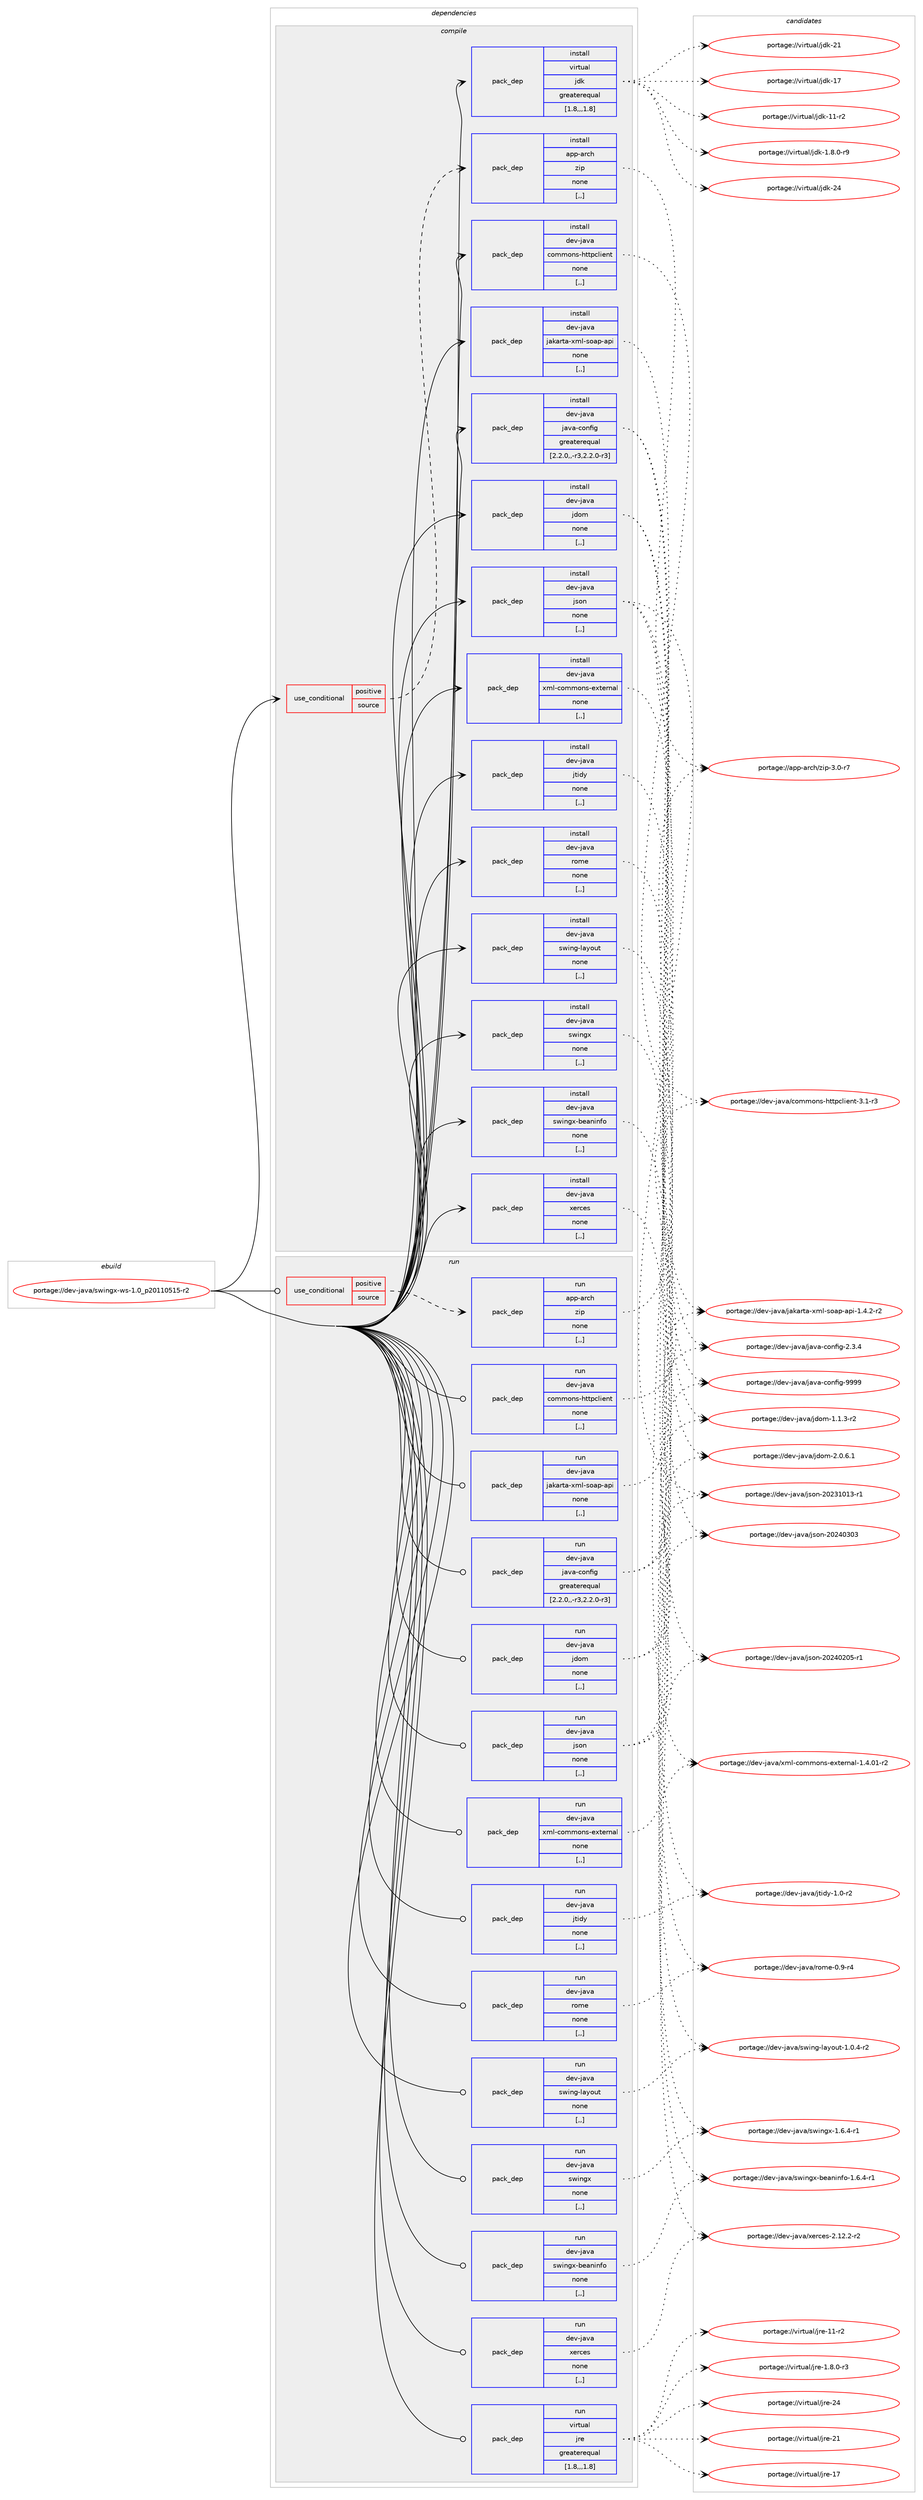 digraph prolog {

# *************
# Graph options
# *************

newrank=true;
concentrate=true;
compound=true;
graph [rankdir=LR,fontname=Helvetica,fontsize=10,ranksep=1.5];#, ranksep=2.5, nodesep=0.2];
edge  [arrowhead=vee];
node  [fontname=Helvetica,fontsize=10];

# **********
# The ebuild
# **********

subgraph cluster_leftcol {
color=gray;
label=<<i>ebuild</i>>;
id [label="portage://dev-java/swingx-ws-1.0_p20110515-r2", color=red, width=4, href="../dev-java/swingx-ws-1.0_p20110515-r2.svg"];
}

# ****************
# The dependencies
# ****************

subgraph cluster_midcol {
color=gray;
label=<<i>dependencies</i>>;
subgraph cluster_compile {
fillcolor="#eeeeee";
style=filled;
label=<<i>compile</i>>;
subgraph cond22504 {
dependency97644 [label=<<TABLE BORDER="0" CELLBORDER="1" CELLSPACING="0" CELLPADDING="4"><TR><TD ROWSPAN="3" CELLPADDING="10">use_conditional</TD></TR><TR><TD>positive</TD></TR><TR><TD>source</TD></TR></TABLE>>, shape=none, color=red];
subgraph pack74074 {
dependency97645 [label=<<TABLE BORDER="0" CELLBORDER="1" CELLSPACING="0" CELLPADDING="4" WIDTH="220"><TR><TD ROWSPAN="6" CELLPADDING="30">pack_dep</TD></TR><TR><TD WIDTH="110">install</TD></TR><TR><TD>app-arch</TD></TR><TR><TD>zip</TD></TR><TR><TD>none</TD></TR><TR><TD>[,,]</TD></TR></TABLE>>, shape=none, color=blue];
}
dependency97644:e -> dependency97645:w [weight=20,style="dashed",arrowhead="vee"];
}
id:e -> dependency97644:w [weight=20,style="solid",arrowhead="vee"];
subgraph pack74075 {
dependency97646 [label=<<TABLE BORDER="0" CELLBORDER="1" CELLSPACING="0" CELLPADDING="4" WIDTH="220"><TR><TD ROWSPAN="6" CELLPADDING="30">pack_dep</TD></TR><TR><TD WIDTH="110">install</TD></TR><TR><TD>dev-java</TD></TR><TR><TD>commons-httpclient</TD></TR><TR><TD>none</TD></TR><TR><TD>[,,]</TD></TR></TABLE>>, shape=none, color=blue];
}
id:e -> dependency97646:w [weight=20,style="solid",arrowhead="vee"];
subgraph pack74076 {
dependency97647 [label=<<TABLE BORDER="0" CELLBORDER="1" CELLSPACING="0" CELLPADDING="4" WIDTH="220"><TR><TD ROWSPAN="6" CELLPADDING="30">pack_dep</TD></TR><TR><TD WIDTH="110">install</TD></TR><TR><TD>dev-java</TD></TR><TR><TD>jakarta-xml-soap-api</TD></TR><TR><TD>none</TD></TR><TR><TD>[,,]</TD></TR></TABLE>>, shape=none, color=blue];
}
id:e -> dependency97647:w [weight=20,style="solid",arrowhead="vee"];
subgraph pack74077 {
dependency97648 [label=<<TABLE BORDER="0" CELLBORDER="1" CELLSPACING="0" CELLPADDING="4" WIDTH="220"><TR><TD ROWSPAN="6" CELLPADDING="30">pack_dep</TD></TR><TR><TD WIDTH="110">install</TD></TR><TR><TD>dev-java</TD></TR><TR><TD>java-config</TD></TR><TR><TD>greaterequal</TD></TR><TR><TD>[2.2.0,,-r3,2.2.0-r3]</TD></TR></TABLE>>, shape=none, color=blue];
}
id:e -> dependency97648:w [weight=20,style="solid",arrowhead="vee"];
subgraph pack74078 {
dependency97649 [label=<<TABLE BORDER="0" CELLBORDER="1" CELLSPACING="0" CELLPADDING="4" WIDTH="220"><TR><TD ROWSPAN="6" CELLPADDING="30">pack_dep</TD></TR><TR><TD WIDTH="110">install</TD></TR><TR><TD>dev-java</TD></TR><TR><TD>jdom</TD></TR><TR><TD>none</TD></TR><TR><TD>[,,]</TD></TR></TABLE>>, shape=none, color=blue];
}
id:e -> dependency97649:w [weight=20,style="solid",arrowhead="vee"];
subgraph pack74079 {
dependency97650 [label=<<TABLE BORDER="0" CELLBORDER="1" CELLSPACING="0" CELLPADDING="4" WIDTH="220"><TR><TD ROWSPAN="6" CELLPADDING="30">pack_dep</TD></TR><TR><TD WIDTH="110">install</TD></TR><TR><TD>dev-java</TD></TR><TR><TD>json</TD></TR><TR><TD>none</TD></TR><TR><TD>[,,]</TD></TR></TABLE>>, shape=none, color=blue];
}
id:e -> dependency97650:w [weight=20,style="solid",arrowhead="vee"];
subgraph pack74080 {
dependency97651 [label=<<TABLE BORDER="0" CELLBORDER="1" CELLSPACING="0" CELLPADDING="4" WIDTH="220"><TR><TD ROWSPAN="6" CELLPADDING="30">pack_dep</TD></TR><TR><TD WIDTH="110">install</TD></TR><TR><TD>dev-java</TD></TR><TR><TD>jtidy</TD></TR><TR><TD>none</TD></TR><TR><TD>[,,]</TD></TR></TABLE>>, shape=none, color=blue];
}
id:e -> dependency97651:w [weight=20,style="solid",arrowhead="vee"];
subgraph pack74081 {
dependency97652 [label=<<TABLE BORDER="0" CELLBORDER="1" CELLSPACING="0" CELLPADDING="4" WIDTH="220"><TR><TD ROWSPAN="6" CELLPADDING="30">pack_dep</TD></TR><TR><TD WIDTH="110">install</TD></TR><TR><TD>dev-java</TD></TR><TR><TD>rome</TD></TR><TR><TD>none</TD></TR><TR><TD>[,,]</TD></TR></TABLE>>, shape=none, color=blue];
}
id:e -> dependency97652:w [weight=20,style="solid",arrowhead="vee"];
subgraph pack74082 {
dependency97653 [label=<<TABLE BORDER="0" CELLBORDER="1" CELLSPACING="0" CELLPADDING="4" WIDTH="220"><TR><TD ROWSPAN="6" CELLPADDING="30">pack_dep</TD></TR><TR><TD WIDTH="110">install</TD></TR><TR><TD>dev-java</TD></TR><TR><TD>swing-layout</TD></TR><TR><TD>none</TD></TR><TR><TD>[,,]</TD></TR></TABLE>>, shape=none, color=blue];
}
id:e -> dependency97653:w [weight=20,style="solid",arrowhead="vee"];
subgraph pack74083 {
dependency97654 [label=<<TABLE BORDER="0" CELLBORDER="1" CELLSPACING="0" CELLPADDING="4" WIDTH="220"><TR><TD ROWSPAN="6" CELLPADDING="30">pack_dep</TD></TR><TR><TD WIDTH="110">install</TD></TR><TR><TD>dev-java</TD></TR><TR><TD>swingx</TD></TR><TR><TD>none</TD></TR><TR><TD>[,,]</TD></TR></TABLE>>, shape=none, color=blue];
}
id:e -> dependency97654:w [weight=20,style="solid",arrowhead="vee"];
subgraph pack74084 {
dependency97655 [label=<<TABLE BORDER="0" CELLBORDER="1" CELLSPACING="0" CELLPADDING="4" WIDTH="220"><TR><TD ROWSPAN="6" CELLPADDING="30">pack_dep</TD></TR><TR><TD WIDTH="110">install</TD></TR><TR><TD>dev-java</TD></TR><TR><TD>swingx-beaninfo</TD></TR><TR><TD>none</TD></TR><TR><TD>[,,]</TD></TR></TABLE>>, shape=none, color=blue];
}
id:e -> dependency97655:w [weight=20,style="solid",arrowhead="vee"];
subgraph pack74085 {
dependency97656 [label=<<TABLE BORDER="0" CELLBORDER="1" CELLSPACING="0" CELLPADDING="4" WIDTH="220"><TR><TD ROWSPAN="6" CELLPADDING="30">pack_dep</TD></TR><TR><TD WIDTH="110">install</TD></TR><TR><TD>dev-java</TD></TR><TR><TD>xerces</TD></TR><TR><TD>none</TD></TR><TR><TD>[,,]</TD></TR></TABLE>>, shape=none, color=blue];
}
id:e -> dependency97656:w [weight=20,style="solid",arrowhead="vee"];
subgraph pack74086 {
dependency97657 [label=<<TABLE BORDER="0" CELLBORDER="1" CELLSPACING="0" CELLPADDING="4" WIDTH="220"><TR><TD ROWSPAN="6" CELLPADDING="30">pack_dep</TD></TR><TR><TD WIDTH="110">install</TD></TR><TR><TD>dev-java</TD></TR><TR><TD>xml-commons-external</TD></TR><TR><TD>none</TD></TR><TR><TD>[,,]</TD></TR></TABLE>>, shape=none, color=blue];
}
id:e -> dependency97657:w [weight=20,style="solid",arrowhead="vee"];
subgraph pack74087 {
dependency97658 [label=<<TABLE BORDER="0" CELLBORDER="1" CELLSPACING="0" CELLPADDING="4" WIDTH="220"><TR><TD ROWSPAN="6" CELLPADDING="30">pack_dep</TD></TR><TR><TD WIDTH="110">install</TD></TR><TR><TD>virtual</TD></TR><TR><TD>jdk</TD></TR><TR><TD>greaterequal</TD></TR><TR><TD>[1.8,,,1.8]</TD></TR></TABLE>>, shape=none, color=blue];
}
id:e -> dependency97658:w [weight=20,style="solid",arrowhead="vee"];
}
subgraph cluster_compileandrun {
fillcolor="#eeeeee";
style=filled;
label=<<i>compile and run</i>>;
}
subgraph cluster_run {
fillcolor="#eeeeee";
style=filled;
label=<<i>run</i>>;
subgraph cond22505 {
dependency97659 [label=<<TABLE BORDER="0" CELLBORDER="1" CELLSPACING="0" CELLPADDING="4"><TR><TD ROWSPAN="3" CELLPADDING="10">use_conditional</TD></TR><TR><TD>positive</TD></TR><TR><TD>source</TD></TR></TABLE>>, shape=none, color=red];
subgraph pack74088 {
dependency97660 [label=<<TABLE BORDER="0" CELLBORDER="1" CELLSPACING="0" CELLPADDING="4" WIDTH="220"><TR><TD ROWSPAN="6" CELLPADDING="30">pack_dep</TD></TR><TR><TD WIDTH="110">run</TD></TR><TR><TD>app-arch</TD></TR><TR><TD>zip</TD></TR><TR><TD>none</TD></TR><TR><TD>[,,]</TD></TR></TABLE>>, shape=none, color=blue];
}
dependency97659:e -> dependency97660:w [weight=20,style="dashed",arrowhead="vee"];
}
id:e -> dependency97659:w [weight=20,style="solid",arrowhead="odot"];
subgraph pack74089 {
dependency97661 [label=<<TABLE BORDER="0" CELLBORDER="1" CELLSPACING="0" CELLPADDING="4" WIDTH="220"><TR><TD ROWSPAN="6" CELLPADDING="30">pack_dep</TD></TR><TR><TD WIDTH="110">run</TD></TR><TR><TD>dev-java</TD></TR><TR><TD>commons-httpclient</TD></TR><TR><TD>none</TD></TR><TR><TD>[,,]</TD></TR></TABLE>>, shape=none, color=blue];
}
id:e -> dependency97661:w [weight=20,style="solid",arrowhead="odot"];
subgraph pack74090 {
dependency97662 [label=<<TABLE BORDER="0" CELLBORDER="1" CELLSPACING="0" CELLPADDING="4" WIDTH="220"><TR><TD ROWSPAN="6" CELLPADDING="30">pack_dep</TD></TR><TR><TD WIDTH="110">run</TD></TR><TR><TD>dev-java</TD></TR><TR><TD>jakarta-xml-soap-api</TD></TR><TR><TD>none</TD></TR><TR><TD>[,,]</TD></TR></TABLE>>, shape=none, color=blue];
}
id:e -> dependency97662:w [weight=20,style="solid",arrowhead="odot"];
subgraph pack74091 {
dependency97663 [label=<<TABLE BORDER="0" CELLBORDER="1" CELLSPACING="0" CELLPADDING="4" WIDTH="220"><TR><TD ROWSPAN="6" CELLPADDING="30">pack_dep</TD></TR><TR><TD WIDTH="110">run</TD></TR><TR><TD>dev-java</TD></TR><TR><TD>java-config</TD></TR><TR><TD>greaterequal</TD></TR><TR><TD>[2.2.0,,-r3,2.2.0-r3]</TD></TR></TABLE>>, shape=none, color=blue];
}
id:e -> dependency97663:w [weight=20,style="solid",arrowhead="odot"];
subgraph pack74092 {
dependency97664 [label=<<TABLE BORDER="0" CELLBORDER="1" CELLSPACING="0" CELLPADDING="4" WIDTH="220"><TR><TD ROWSPAN="6" CELLPADDING="30">pack_dep</TD></TR><TR><TD WIDTH="110">run</TD></TR><TR><TD>dev-java</TD></TR><TR><TD>jdom</TD></TR><TR><TD>none</TD></TR><TR><TD>[,,]</TD></TR></TABLE>>, shape=none, color=blue];
}
id:e -> dependency97664:w [weight=20,style="solid",arrowhead="odot"];
subgraph pack74093 {
dependency97665 [label=<<TABLE BORDER="0" CELLBORDER="1" CELLSPACING="0" CELLPADDING="4" WIDTH="220"><TR><TD ROWSPAN="6" CELLPADDING="30">pack_dep</TD></TR><TR><TD WIDTH="110">run</TD></TR><TR><TD>dev-java</TD></TR><TR><TD>json</TD></TR><TR><TD>none</TD></TR><TR><TD>[,,]</TD></TR></TABLE>>, shape=none, color=blue];
}
id:e -> dependency97665:w [weight=20,style="solid",arrowhead="odot"];
subgraph pack74094 {
dependency97666 [label=<<TABLE BORDER="0" CELLBORDER="1" CELLSPACING="0" CELLPADDING="4" WIDTH="220"><TR><TD ROWSPAN="6" CELLPADDING="30">pack_dep</TD></TR><TR><TD WIDTH="110">run</TD></TR><TR><TD>dev-java</TD></TR><TR><TD>jtidy</TD></TR><TR><TD>none</TD></TR><TR><TD>[,,]</TD></TR></TABLE>>, shape=none, color=blue];
}
id:e -> dependency97666:w [weight=20,style="solid",arrowhead="odot"];
subgraph pack74095 {
dependency97667 [label=<<TABLE BORDER="0" CELLBORDER="1" CELLSPACING="0" CELLPADDING="4" WIDTH="220"><TR><TD ROWSPAN="6" CELLPADDING="30">pack_dep</TD></TR><TR><TD WIDTH="110">run</TD></TR><TR><TD>dev-java</TD></TR><TR><TD>rome</TD></TR><TR><TD>none</TD></TR><TR><TD>[,,]</TD></TR></TABLE>>, shape=none, color=blue];
}
id:e -> dependency97667:w [weight=20,style="solid",arrowhead="odot"];
subgraph pack74096 {
dependency97668 [label=<<TABLE BORDER="0" CELLBORDER="1" CELLSPACING="0" CELLPADDING="4" WIDTH="220"><TR><TD ROWSPAN="6" CELLPADDING="30">pack_dep</TD></TR><TR><TD WIDTH="110">run</TD></TR><TR><TD>dev-java</TD></TR><TR><TD>swing-layout</TD></TR><TR><TD>none</TD></TR><TR><TD>[,,]</TD></TR></TABLE>>, shape=none, color=blue];
}
id:e -> dependency97668:w [weight=20,style="solid",arrowhead="odot"];
subgraph pack74097 {
dependency97669 [label=<<TABLE BORDER="0" CELLBORDER="1" CELLSPACING="0" CELLPADDING="4" WIDTH="220"><TR><TD ROWSPAN="6" CELLPADDING="30">pack_dep</TD></TR><TR><TD WIDTH="110">run</TD></TR><TR><TD>dev-java</TD></TR><TR><TD>swingx</TD></TR><TR><TD>none</TD></TR><TR><TD>[,,]</TD></TR></TABLE>>, shape=none, color=blue];
}
id:e -> dependency97669:w [weight=20,style="solid",arrowhead="odot"];
subgraph pack74098 {
dependency97670 [label=<<TABLE BORDER="0" CELLBORDER="1" CELLSPACING="0" CELLPADDING="4" WIDTH="220"><TR><TD ROWSPAN="6" CELLPADDING="30">pack_dep</TD></TR><TR><TD WIDTH="110">run</TD></TR><TR><TD>dev-java</TD></TR><TR><TD>swingx-beaninfo</TD></TR><TR><TD>none</TD></TR><TR><TD>[,,]</TD></TR></TABLE>>, shape=none, color=blue];
}
id:e -> dependency97670:w [weight=20,style="solid",arrowhead="odot"];
subgraph pack74099 {
dependency97671 [label=<<TABLE BORDER="0" CELLBORDER="1" CELLSPACING="0" CELLPADDING="4" WIDTH="220"><TR><TD ROWSPAN="6" CELLPADDING="30">pack_dep</TD></TR><TR><TD WIDTH="110">run</TD></TR><TR><TD>dev-java</TD></TR><TR><TD>xerces</TD></TR><TR><TD>none</TD></TR><TR><TD>[,,]</TD></TR></TABLE>>, shape=none, color=blue];
}
id:e -> dependency97671:w [weight=20,style="solid",arrowhead="odot"];
subgraph pack74100 {
dependency97672 [label=<<TABLE BORDER="0" CELLBORDER="1" CELLSPACING="0" CELLPADDING="4" WIDTH="220"><TR><TD ROWSPAN="6" CELLPADDING="30">pack_dep</TD></TR><TR><TD WIDTH="110">run</TD></TR><TR><TD>dev-java</TD></TR><TR><TD>xml-commons-external</TD></TR><TR><TD>none</TD></TR><TR><TD>[,,]</TD></TR></TABLE>>, shape=none, color=blue];
}
id:e -> dependency97672:w [weight=20,style="solid",arrowhead="odot"];
subgraph pack74101 {
dependency97673 [label=<<TABLE BORDER="0" CELLBORDER="1" CELLSPACING="0" CELLPADDING="4" WIDTH="220"><TR><TD ROWSPAN="6" CELLPADDING="30">pack_dep</TD></TR><TR><TD WIDTH="110">run</TD></TR><TR><TD>virtual</TD></TR><TR><TD>jre</TD></TR><TR><TD>greaterequal</TD></TR><TR><TD>[1.8,,,1.8]</TD></TR></TABLE>>, shape=none, color=blue];
}
id:e -> dependency97673:w [weight=20,style="solid",arrowhead="odot"];
}
}

# **************
# The candidates
# **************

subgraph cluster_choices {
rank=same;
color=gray;
label=<<i>candidates</i>>;

subgraph choice74074 {
color=black;
nodesep=1;
choice9711211245971149910447122105112455146484511455 [label="portage://app-arch/zip-3.0-r7", color=red, width=4,href="../app-arch/zip-3.0-r7.svg"];
dependency97645:e -> choice9711211245971149910447122105112455146484511455:w [style=dotted,weight="100"];
}
subgraph choice74075 {
color=black;
nodesep=1;
choice10010111845106971189747991111091091111101154510411611611299108105101110116455146494511451 [label="portage://dev-java/commons-httpclient-3.1-r3", color=red, width=4,href="../dev-java/commons-httpclient-3.1-r3.svg"];
dependency97646:e -> choice10010111845106971189747991111091091111101154510411611611299108105101110116455146494511451:w [style=dotted,weight="100"];
}
subgraph choice74076 {
color=black;
nodesep=1;
choice1001011184510697118974710697107971141169745120109108451151119711245971121054549465246504511450 [label="portage://dev-java/jakarta-xml-soap-api-1.4.2-r2", color=red, width=4,href="../dev-java/jakarta-xml-soap-api-1.4.2-r2.svg"];
dependency97647:e -> choice1001011184510697118974710697107971141169745120109108451151119711245971121054549465246504511450:w [style=dotted,weight="100"];
}
subgraph choice74077 {
color=black;
nodesep=1;
choice10010111845106971189747106971189745991111101021051034557575757 [label="portage://dev-java/java-config-9999", color=red, width=4,href="../dev-java/java-config-9999.svg"];
choice1001011184510697118974710697118974599111110102105103455046514652 [label="portage://dev-java/java-config-2.3.4", color=red, width=4,href="../dev-java/java-config-2.3.4.svg"];
dependency97648:e -> choice10010111845106971189747106971189745991111101021051034557575757:w [style=dotted,weight="100"];
dependency97648:e -> choice1001011184510697118974710697118974599111110102105103455046514652:w [style=dotted,weight="100"];
}
subgraph choice74078 {
color=black;
nodesep=1;
choice100101118451069711897471061001111094550464846544649 [label="portage://dev-java/jdom-2.0.6.1", color=red, width=4,href="../dev-java/jdom-2.0.6.1.svg"];
choice100101118451069711897471061001111094549464946514511450 [label="portage://dev-java/jdom-1.1.3-r2", color=red, width=4,href="../dev-java/jdom-1.1.3-r2.svg"];
dependency97649:e -> choice100101118451069711897471061001111094550464846544649:w [style=dotted,weight="100"];
dependency97649:e -> choice100101118451069711897471061001111094549464946514511450:w [style=dotted,weight="100"];
}
subgraph choice74079 {
color=black;
nodesep=1;
choice10010111845106971189747106115111110455048505248514851 [label="portage://dev-java/json-20240303", color=red, width=4,href="../dev-java/json-20240303.svg"];
choice100101118451069711897471061151111104550485052485048534511449 [label="portage://dev-java/json-20240205-r1", color=red, width=4,href="../dev-java/json-20240205-r1.svg"];
choice100101118451069711897471061151111104550485051494849514511449 [label="portage://dev-java/json-20231013-r1", color=red, width=4,href="../dev-java/json-20231013-r1.svg"];
dependency97650:e -> choice10010111845106971189747106115111110455048505248514851:w [style=dotted,weight="100"];
dependency97650:e -> choice100101118451069711897471061151111104550485052485048534511449:w [style=dotted,weight="100"];
dependency97650:e -> choice100101118451069711897471061151111104550485051494849514511449:w [style=dotted,weight="100"];
}
subgraph choice74080 {
color=black;
nodesep=1;
choice10010111845106971189747106116105100121454946484511450 [label="portage://dev-java/jtidy-1.0-r2", color=red, width=4,href="../dev-java/jtidy-1.0-r2.svg"];
dependency97651:e -> choice10010111845106971189747106116105100121454946484511450:w [style=dotted,weight="100"];
}
subgraph choice74081 {
color=black;
nodesep=1;
choice10010111845106971189747114111109101454846574511452 [label="portage://dev-java/rome-0.9-r4", color=red, width=4,href="../dev-java/rome-0.9-r4.svg"];
dependency97652:e -> choice10010111845106971189747114111109101454846574511452:w [style=dotted,weight="100"];
}
subgraph choice74082 {
color=black;
nodesep=1;
choice1001011184510697118974711511910511010345108971211111171164549464846524511450 [label="portage://dev-java/swing-layout-1.0.4-r2", color=red, width=4,href="../dev-java/swing-layout-1.0.4-r2.svg"];
dependency97653:e -> choice1001011184510697118974711511910511010345108971211111171164549464846524511450:w [style=dotted,weight="100"];
}
subgraph choice74083 {
color=black;
nodesep=1;
choice100101118451069711897471151191051101031204549465446524511449 [label="portage://dev-java/swingx-1.6.4-r1", color=red, width=4,href="../dev-java/swingx-1.6.4-r1.svg"];
dependency97654:e -> choice100101118451069711897471151191051101031204549465446524511449:w [style=dotted,weight="100"];
}
subgraph choice74084 {
color=black;
nodesep=1;
choice100101118451069711897471151191051101031204598101971101051101021114549465446524511449 [label="portage://dev-java/swingx-beaninfo-1.6.4-r1", color=red, width=4,href="../dev-java/swingx-beaninfo-1.6.4-r1.svg"];
dependency97655:e -> choice100101118451069711897471151191051101031204598101971101051101021114549465446524511449:w [style=dotted,weight="100"];
}
subgraph choice74085 {
color=black;
nodesep=1;
choice1001011184510697118974712010111499101115455046495046504511450 [label="portage://dev-java/xerces-2.12.2-r2", color=red, width=4,href="../dev-java/xerces-2.12.2-r2.svg"];
dependency97656:e -> choice1001011184510697118974712010111499101115455046495046504511450:w [style=dotted,weight="100"];
}
subgraph choice74086 {
color=black;
nodesep=1;
choice1001011184510697118974712010910845991111091091111101154510112011610111411097108454946524648494511450 [label="portage://dev-java/xml-commons-external-1.4.01-r2", color=red, width=4,href="../dev-java/xml-commons-external-1.4.01-r2.svg"];
dependency97657:e -> choice1001011184510697118974712010910845991111091091111101154510112011610111411097108454946524648494511450:w [style=dotted,weight="100"];
}
subgraph choice74087 {
color=black;
nodesep=1;
choice1181051141161179710847106100107455052 [label="portage://virtual/jdk-24", color=red, width=4,href="../virtual/jdk-24.svg"];
choice1181051141161179710847106100107455049 [label="portage://virtual/jdk-21", color=red, width=4,href="../virtual/jdk-21.svg"];
choice1181051141161179710847106100107454955 [label="portage://virtual/jdk-17", color=red, width=4,href="../virtual/jdk-17.svg"];
choice11810511411611797108471061001074549494511450 [label="portage://virtual/jdk-11-r2", color=red, width=4,href="../virtual/jdk-11-r2.svg"];
choice11810511411611797108471061001074549465646484511457 [label="portage://virtual/jdk-1.8.0-r9", color=red, width=4,href="../virtual/jdk-1.8.0-r9.svg"];
dependency97658:e -> choice1181051141161179710847106100107455052:w [style=dotted,weight="100"];
dependency97658:e -> choice1181051141161179710847106100107455049:w [style=dotted,weight="100"];
dependency97658:e -> choice1181051141161179710847106100107454955:w [style=dotted,weight="100"];
dependency97658:e -> choice11810511411611797108471061001074549494511450:w [style=dotted,weight="100"];
dependency97658:e -> choice11810511411611797108471061001074549465646484511457:w [style=dotted,weight="100"];
}
subgraph choice74088 {
color=black;
nodesep=1;
choice9711211245971149910447122105112455146484511455 [label="portage://app-arch/zip-3.0-r7", color=red, width=4,href="../app-arch/zip-3.0-r7.svg"];
dependency97660:e -> choice9711211245971149910447122105112455146484511455:w [style=dotted,weight="100"];
}
subgraph choice74089 {
color=black;
nodesep=1;
choice10010111845106971189747991111091091111101154510411611611299108105101110116455146494511451 [label="portage://dev-java/commons-httpclient-3.1-r3", color=red, width=4,href="../dev-java/commons-httpclient-3.1-r3.svg"];
dependency97661:e -> choice10010111845106971189747991111091091111101154510411611611299108105101110116455146494511451:w [style=dotted,weight="100"];
}
subgraph choice74090 {
color=black;
nodesep=1;
choice1001011184510697118974710697107971141169745120109108451151119711245971121054549465246504511450 [label="portage://dev-java/jakarta-xml-soap-api-1.4.2-r2", color=red, width=4,href="../dev-java/jakarta-xml-soap-api-1.4.2-r2.svg"];
dependency97662:e -> choice1001011184510697118974710697107971141169745120109108451151119711245971121054549465246504511450:w [style=dotted,weight="100"];
}
subgraph choice74091 {
color=black;
nodesep=1;
choice10010111845106971189747106971189745991111101021051034557575757 [label="portage://dev-java/java-config-9999", color=red, width=4,href="../dev-java/java-config-9999.svg"];
choice1001011184510697118974710697118974599111110102105103455046514652 [label="portage://dev-java/java-config-2.3.4", color=red, width=4,href="../dev-java/java-config-2.3.4.svg"];
dependency97663:e -> choice10010111845106971189747106971189745991111101021051034557575757:w [style=dotted,weight="100"];
dependency97663:e -> choice1001011184510697118974710697118974599111110102105103455046514652:w [style=dotted,weight="100"];
}
subgraph choice74092 {
color=black;
nodesep=1;
choice100101118451069711897471061001111094550464846544649 [label="portage://dev-java/jdom-2.0.6.1", color=red, width=4,href="../dev-java/jdom-2.0.6.1.svg"];
choice100101118451069711897471061001111094549464946514511450 [label="portage://dev-java/jdom-1.1.3-r2", color=red, width=4,href="../dev-java/jdom-1.1.3-r2.svg"];
dependency97664:e -> choice100101118451069711897471061001111094550464846544649:w [style=dotted,weight="100"];
dependency97664:e -> choice100101118451069711897471061001111094549464946514511450:w [style=dotted,weight="100"];
}
subgraph choice74093 {
color=black;
nodesep=1;
choice10010111845106971189747106115111110455048505248514851 [label="portage://dev-java/json-20240303", color=red, width=4,href="../dev-java/json-20240303.svg"];
choice100101118451069711897471061151111104550485052485048534511449 [label="portage://dev-java/json-20240205-r1", color=red, width=4,href="../dev-java/json-20240205-r1.svg"];
choice100101118451069711897471061151111104550485051494849514511449 [label="portage://dev-java/json-20231013-r1", color=red, width=4,href="../dev-java/json-20231013-r1.svg"];
dependency97665:e -> choice10010111845106971189747106115111110455048505248514851:w [style=dotted,weight="100"];
dependency97665:e -> choice100101118451069711897471061151111104550485052485048534511449:w [style=dotted,weight="100"];
dependency97665:e -> choice100101118451069711897471061151111104550485051494849514511449:w [style=dotted,weight="100"];
}
subgraph choice74094 {
color=black;
nodesep=1;
choice10010111845106971189747106116105100121454946484511450 [label="portage://dev-java/jtidy-1.0-r2", color=red, width=4,href="../dev-java/jtidy-1.0-r2.svg"];
dependency97666:e -> choice10010111845106971189747106116105100121454946484511450:w [style=dotted,weight="100"];
}
subgraph choice74095 {
color=black;
nodesep=1;
choice10010111845106971189747114111109101454846574511452 [label="portage://dev-java/rome-0.9-r4", color=red, width=4,href="../dev-java/rome-0.9-r4.svg"];
dependency97667:e -> choice10010111845106971189747114111109101454846574511452:w [style=dotted,weight="100"];
}
subgraph choice74096 {
color=black;
nodesep=1;
choice1001011184510697118974711511910511010345108971211111171164549464846524511450 [label="portage://dev-java/swing-layout-1.0.4-r2", color=red, width=4,href="../dev-java/swing-layout-1.0.4-r2.svg"];
dependency97668:e -> choice1001011184510697118974711511910511010345108971211111171164549464846524511450:w [style=dotted,weight="100"];
}
subgraph choice74097 {
color=black;
nodesep=1;
choice100101118451069711897471151191051101031204549465446524511449 [label="portage://dev-java/swingx-1.6.4-r1", color=red, width=4,href="../dev-java/swingx-1.6.4-r1.svg"];
dependency97669:e -> choice100101118451069711897471151191051101031204549465446524511449:w [style=dotted,weight="100"];
}
subgraph choice74098 {
color=black;
nodesep=1;
choice100101118451069711897471151191051101031204598101971101051101021114549465446524511449 [label="portage://dev-java/swingx-beaninfo-1.6.4-r1", color=red, width=4,href="../dev-java/swingx-beaninfo-1.6.4-r1.svg"];
dependency97670:e -> choice100101118451069711897471151191051101031204598101971101051101021114549465446524511449:w [style=dotted,weight="100"];
}
subgraph choice74099 {
color=black;
nodesep=1;
choice1001011184510697118974712010111499101115455046495046504511450 [label="portage://dev-java/xerces-2.12.2-r2", color=red, width=4,href="../dev-java/xerces-2.12.2-r2.svg"];
dependency97671:e -> choice1001011184510697118974712010111499101115455046495046504511450:w [style=dotted,weight="100"];
}
subgraph choice74100 {
color=black;
nodesep=1;
choice1001011184510697118974712010910845991111091091111101154510112011610111411097108454946524648494511450 [label="portage://dev-java/xml-commons-external-1.4.01-r2", color=red, width=4,href="../dev-java/xml-commons-external-1.4.01-r2.svg"];
dependency97672:e -> choice1001011184510697118974712010910845991111091091111101154510112011610111411097108454946524648494511450:w [style=dotted,weight="100"];
}
subgraph choice74101 {
color=black;
nodesep=1;
choice1181051141161179710847106114101455052 [label="portage://virtual/jre-24", color=red, width=4,href="../virtual/jre-24.svg"];
choice1181051141161179710847106114101455049 [label="portage://virtual/jre-21", color=red, width=4,href="../virtual/jre-21.svg"];
choice1181051141161179710847106114101454955 [label="portage://virtual/jre-17", color=red, width=4,href="../virtual/jre-17.svg"];
choice11810511411611797108471061141014549494511450 [label="portage://virtual/jre-11-r2", color=red, width=4,href="../virtual/jre-11-r2.svg"];
choice11810511411611797108471061141014549465646484511451 [label="portage://virtual/jre-1.8.0-r3", color=red, width=4,href="../virtual/jre-1.8.0-r3.svg"];
dependency97673:e -> choice1181051141161179710847106114101455052:w [style=dotted,weight="100"];
dependency97673:e -> choice1181051141161179710847106114101455049:w [style=dotted,weight="100"];
dependency97673:e -> choice1181051141161179710847106114101454955:w [style=dotted,weight="100"];
dependency97673:e -> choice11810511411611797108471061141014549494511450:w [style=dotted,weight="100"];
dependency97673:e -> choice11810511411611797108471061141014549465646484511451:w [style=dotted,weight="100"];
}
}

}
